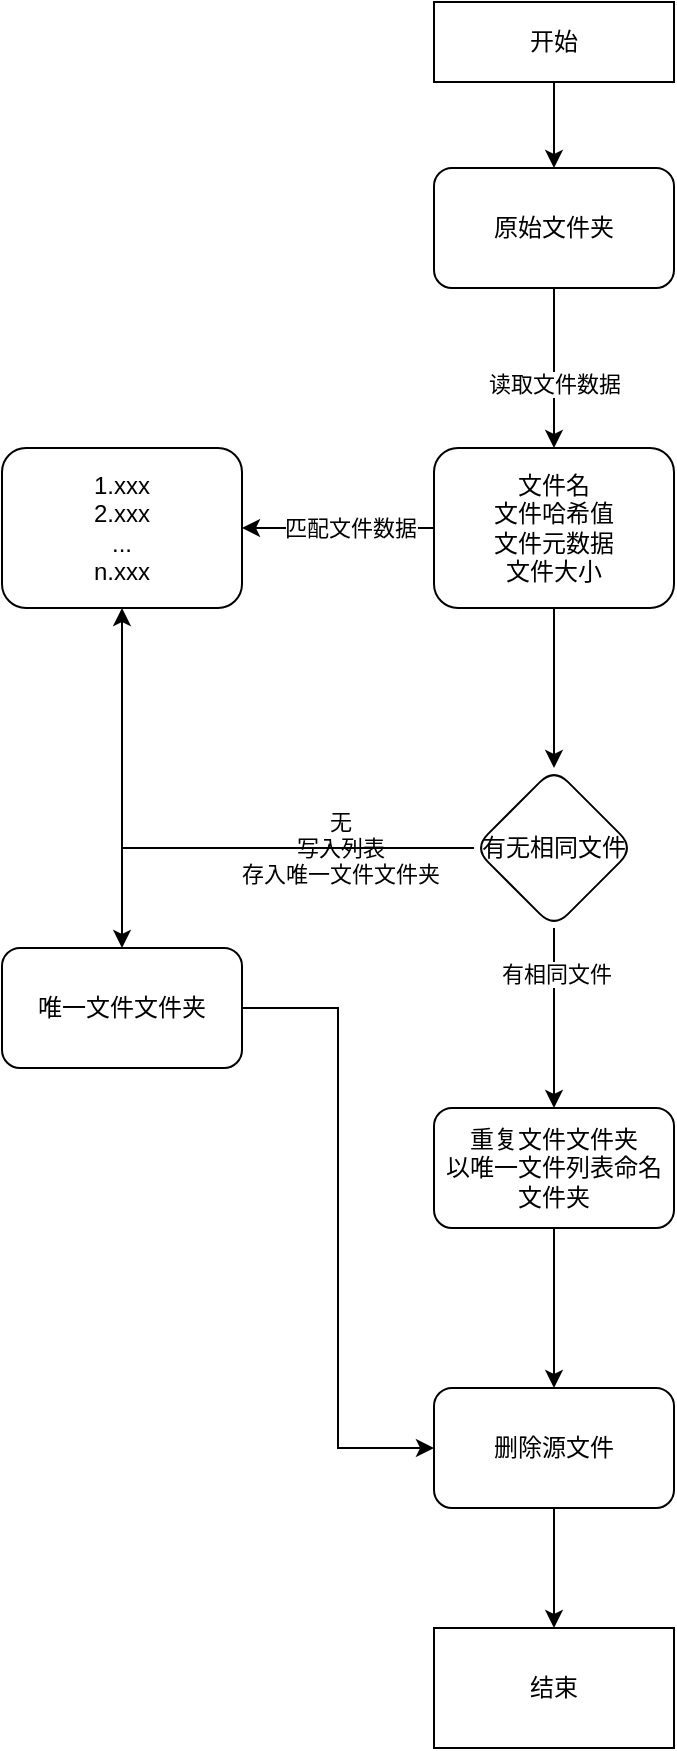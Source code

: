 <mxfile version="21.6.8" type="device">
  <diagram name="第 1 版本" id="rriLU9W50NcAHfSWOSOc">
    <mxGraphModel dx="1059" dy="687" grid="1" gridSize="10" guides="1" tooltips="1" connect="1" arrows="1" fold="1" page="1" pageScale="1" pageWidth="827" pageHeight="1169" math="0" shadow="0">
      <root>
        <mxCell id="0" />
        <mxCell id="1" parent="0" />
        <mxCell id="3sc8x6C5vZPuxA7bNsMm-3" value="" style="edgeStyle=orthogonalEdgeStyle;rounded=0;orthogonalLoop=1;jettySize=auto;html=1;" edge="1" parent="1" source="3sc8x6C5vZPuxA7bNsMm-1" target="3sc8x6C5vZPuxA7bNsMm-2">
          <mxGeometry relative="1" as="geometry" />
        </mxCell>
        <mxCell id="3sc8x6C5vZPuxA7bNsMm-1" value="开始" style="whiteSpace=wrap;html=1;" vertex="1" parent="1">
          <mxGeometry x="247" y="267" width="120" height="40" as="geometry" />
        </mxCell>
        <mxCell id="3sc8x6C5vZPuxA7bNsMm-5" value="" style="edgeStyle=orthogonalEdgeStyle;rounded=0;orthogonalLoop=1;jettySize=auto;html=1;" edge="1" parent="1" source="3sc8x6C5vZPuxA7bNsMm-2" target="3sc8x6C5vZPuxA7bNsMm-4">
          <mxGeometry relative="1" as="geometry" />
        </mxCell>
        <mxCell id="3sc8x6C5vZPuxA7bNsMm-8" value="读取文件数据" style="edgeLabel;html=1;align=center;verticalAlign=middle;resizable=0;points=[];" vertex="1" connectable="0" parent="3sc8x6C5vZPuxA7bNsMm-5">
          <mxGeometry x="0.2" relative="1" as="geometry">
            <mxPoint as="offset" />
          </mxGeometry>
        </mxCell>
        <mxCell id="3sc8x6C5vZPuxA7bNsMm-2" value="原始文件夹" style="rounded=1;whiteSpace=wrap;html=1;" vertex="1" parent="1">
          <mxGeometry x="247" y="350" width="120" height="60" as="geometry" />
        </mxCell>
        <mxCell id="3sc8x6C5vZPuxA7bNsMm-7" value="" style="edgeStyle=orthogonalEdgeStyle;rounded=0;orthogonalLoop=1;jettySize=auto;html=1;" edge="1" parent="1" source="3sc8x6C5vZPuxA7bNsMm-4" target="3sc8x6C5vZPuxA7bNsMm-6">
          <mxGeometry relative="1" as="geometry" />
        </mxCell>
        <mxCell id="3sc8x6C5vZPuxA7bNsMm-9" value="匹配文件数据" style="edgeLabel;html=1;align=center;verticalAlign=middle;resizable=0;points=[];" vertex="1" connectable="0" parent="3sc8x6C5vZPuxA7bNsMm-7">
          <mxGeometry x="0.088" y="-4" relative="1" as="geometry">
            <mxPoint x="10" y="4" as="offset" />
          </mxGeometry>
        </mxCell>
        <mxCell id="3sc8x6C5vZPuxA7bNsMm-12" value="" style="edgeStyle=orthogonalEdgeStyle;rounded=0;orthogonalLoop=1;jettySize=auto;html=1;" edge="1" parent="1" source="3sc8x6C5vZPuxA7bNsMm-4" target="3sc8x6C5vZPuxA7bNsMm-11">
          <mxGeometry relative="1" as="geometry" />
        </mxCell>
        <mxCell id="3sc8x6C5vZPuxA7bNsMm-4" value="文件名&lt;br&gt;文件哈希值&lt;br&gt;文件元数据&lt;br&gt;文件大小" style="rounded=1;whiteSpace=wrap;html=1;" vertex="1" parent="1">
          <mxGeometry x="247" y="490" width="120" height="80" as="geometry" />
        </mxCell>
        <mxCell id="3sc8x6C5vZPuxA7bNsMm-6" value="1.xxx&lt;br&gt;2.xxx&lt;br&gt;...&lt;br&gt;n.xxx" style="rounded=1;whiteSpace=wrap;html=1;" vertex="1" parent="1">
          <mxGeometry x="31" y="490" width="120" height="80" as="geometry" />
        </mxCell>
        <mxCell id="3sc8x6C5vZPuxA7bNsMm-13" style="edgeStyle=orthogonalEdgeStyle;rounded=0;orthogonalLoop=1;jettySize=auto;html=1;entryX=0.5;entryY=1;entryDx=0;entryDy=0;" edge="1" parent="1" source="3sc8x6C5vZPuxA7bNsMm-11" target="3sc8x6C5vZPuxA7bNsMm-6">
          <mxGeometry relative="1" as="geometry" />
        </mxCell>
        <mxCell id="3sc8x6C5vZPuxA7bNsMm-14" value="无&lt;br&gt;写入列表&lt;br&gt;存入唯一文件文件夹" style="edgeLabel;html=1;align=center;verticalAlign=middle;resizable=0;points=[];" vertex="1" connectable="0" parent="3sc8x6C5vZPuxA7bNsMm-13">
          <mxGeometry x="-0.207" y="2" relative="1" as="geometry">
            <mxPoint x="50" y="-2" as="offset" />
          </mxGeometry>
        </mxCell>
        <mxCell id="3sc8x6C5vZPuxA7bNsMm-16" value="" style="edgeStyle=orthogonalEdgeStyle;rounded=0;orthogonalLoop=1;jettySize=auto;html=1;" edge="1" parent="1" source="3sc8x6C5vZPuxA7bNsMm-11" target="3sc8x6C5vZPuxA7bNsMm-15">
          <mxGeometry relative="1" as="geometry" />
        </mxCell>
        <mxCell id="3sc8x6C5vZPuxA7bNsMm-19" value="" style="edgeStyle=orthogonalEdgeStyle;rounded=0;orthogonalLoop=1;jettySize=auto;html=1;" edge="1" parent="1" source="3sc8x6C5vZPuxA7bNsMm-11" target="3sc8x6C5vZPuxA7bNsMm-18">
          <mxGeometry relative="1" as="geometry" />
        </mxCell>
        <mxCell id="3sc8x6C5vZPuxA7bNsMm-20" value="有相同文件" style="edgeLabel;html=1;align=center;verticalAlign=middle;resizable=0;points=[];" vertex="1" connectable="0" parent="3sc8x6C5vZPuxA7bNsMm-19">
          <mxGeometry x="-0.489" y="1" relative="1" as="geometry">
            <mxPoint as="offset" />
          </mxGeometry>
        </mxCell>
        <mxCell id="3sc8x6C5vZPuxA7bNsMm-11" value="有无相同文件" style="rhombus;whiteSpace=wrap;html=1;rounded=1;" vertex="1" parent="1">
          <mxGeometry x="267" y="650" width="80" height="80" as="geometry" />
        </mxCell>
        <mxCell id="3sc8x6C5vZPuxA7bNsMm-23" style="edgeStyle=orthogonalEdgeStyle;rounded=0;orthogonalLoop=1;jettySize=auto;html=1;entryX=0;entryY=0.5;entryDx=0;entryDy=0;" edge="1" parent="1" source="3sc8x6C5vZPuxA7bNsMm-15" target="3sc8x6C5vZPuxA7bNsMm-21">
          <mxGeometry relative="1" as="geometry" />
        </mxCell>
        <mxCell id="3sc8x6C5vZPuxA7bNsMm-15" value="唯一文件文件夹" style="whiteSpace=wrap;html=1;rounded=1;" vertex="1" parent="1">
          <mxGeometry x="31" y="740" width="120" height="60" as="geometry" />
        </mxCell>
        <mxCell id="3sc8x6C5vZPuxA7bNsMm-22" value="" style="edgeStyle=orthogonalEdgeStyle;rounded=0;orthogonalLoop=1;jettySize=auto;html=1;" edge="1" parent="1" source="3sc8x6C5vZPuxA7bNsMm-18" target="3sc8x6C5vZPuxA7bNsMm-21">
          <mxGeometry relative="1" as="geometry" />
        </mxCell>
        <mxCell id="3sc8x6C5vZPuxA7bNsMm-18" value="重复文件文件夹&lt;br&gt;以唯一文件列表命名文件夹" style="whiteSpace=wrap;html=1;rounded=1;" vertex="1" parent="1">
          <mxGeometry x="247" y="820" width="120" height="60" as="geometry" />
        </mxCell>
        <mxCell id="3sc8x6C5vZPuxA7bNsMm-25" style="edgeStyle=orthogonalEdgeStyle;rounded=0;orthogonalLoop=1;jettySize=auto;html=1;entryX=0.5;entryY=0;entryDx=0;entryDy=0;" edge="1" parent="1" source="3sc8x6C5vZPuxA7bNsMm-21" target="3sc8x6C5vZPuxA7bNsMm-24">
          <mxGeometry relative="1" as="geometry" />
        </mxCell>
        <mxCell id="3sc8x6C5vZPuxA7bNsMm-21" value="删除源文件" style="whiteSpace=wrap;html=1;rounded=1;" vertex="1" parent="1">
          <mxGeometry x="247" y="960" width="120" height="60" as="geometry" />
        </mxCell>
        <mxCell id="3sc8x6C5vZPuxA7bNsMm-24" value="结束" style="whiteSpace=wrap;html=1;" vertex="1" parent="1">
          <mxGeometry x="247" y="1080" width="120" height="60" as="geometry" />
        </mxCell>
      </root>
    </mxGraphModel>
  </diagram>
</mxfile>
